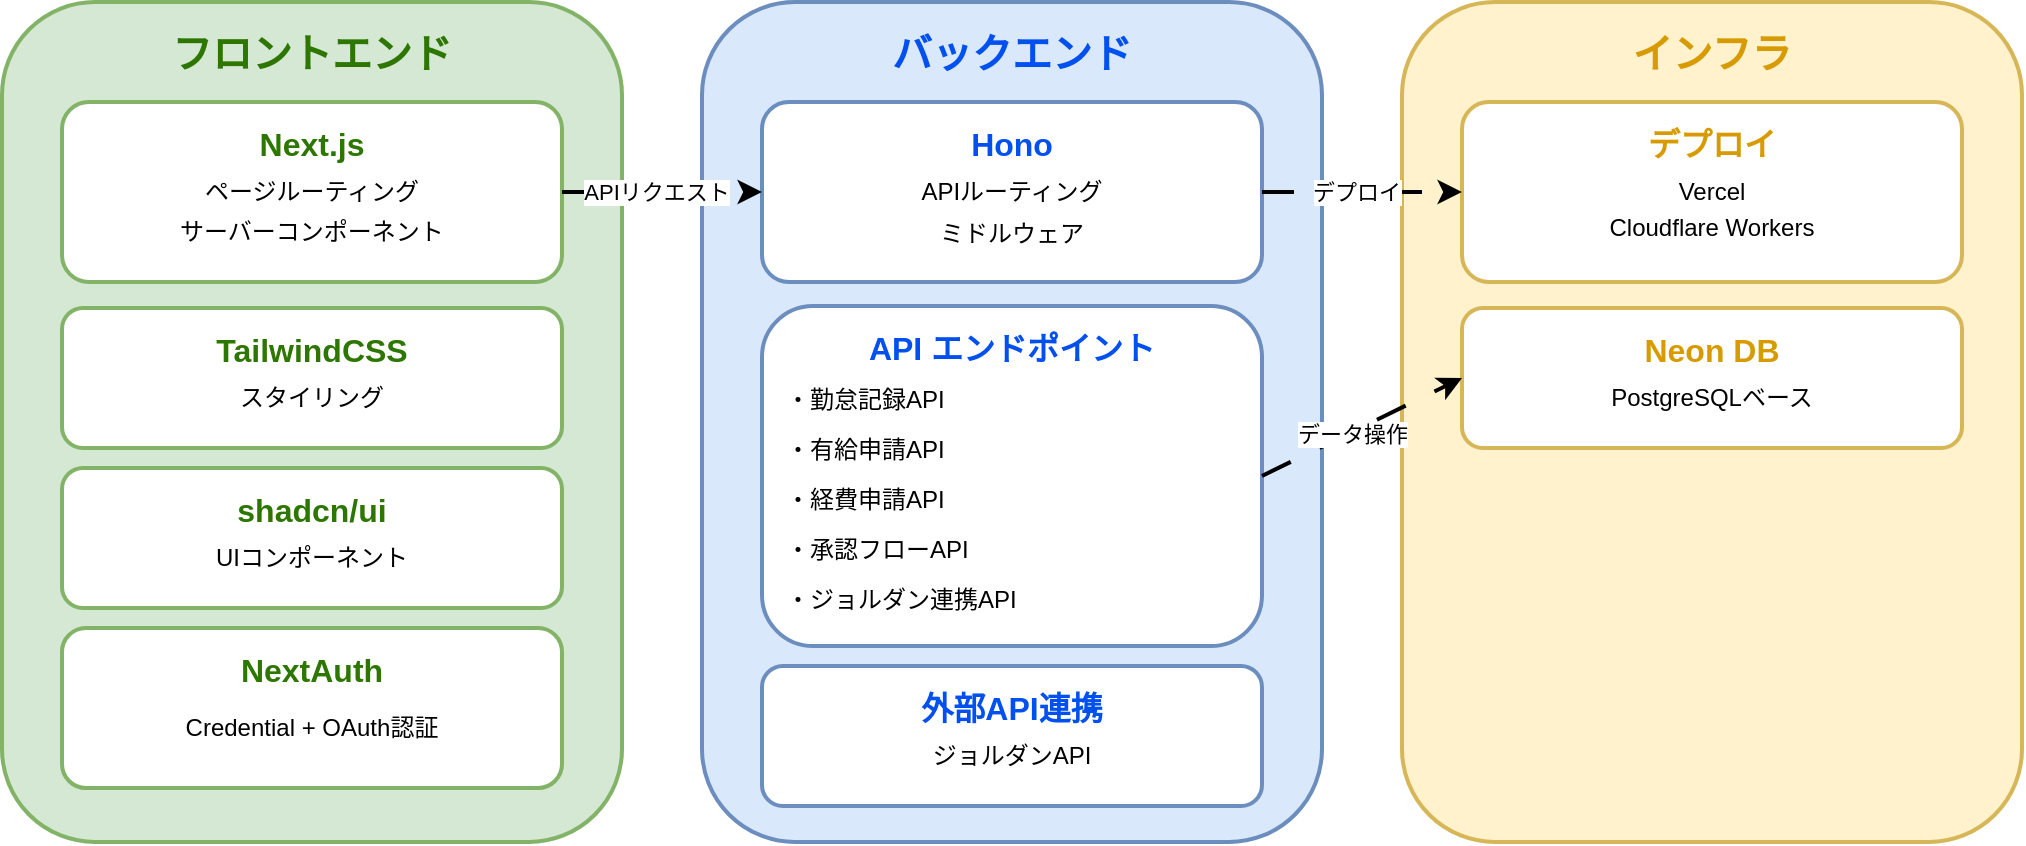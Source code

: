 <mxfile>
    <diagram id="attendance_system_architecture" name="勤怠管理システム アーキテクチャ">
        <mxGraphModel dx="1392" dy="607" grid="1" gridSize="10" guides="1" tooltips="1" connect="0" arrows="1" fold="1" page="1" pageScale="1" pageWidth="1169" pageHeight="827" math="0" shadow="0">
            <root>
                <mxCell id="0"/>
                <mxCell id="1" parent="0"/>
                <mxCell id="frontend_container" value="" style="rounded=1;whiteSpace=wrap;html=1;fillColor=#d5e8d4;strokeColor=#82b366;strokeWidth=2;" parent="1" vertex="1">
                    <mxGeometry x="80" y="10" width="310" height="420" as="geometry"/>
                </mxCell>
                <mxCell id="frontend_title" value="フロントエンド" style="text;html=1;strokeColor=none;fillColor=none;align=center;verticalAlign=middle;whiteSpace=wrap;rounded=0;fontSize=20;fontStyle=1;fontColor=#2D7600;" parent="1" vertex="1">
                    <mxGeometry x="155" y="20" width="160" height="30" as="geometry"/>
                </mxCell>
                <mxCell id="backend_container" value="" style="rounded=1;whiteSpace=wrap;html=1;fillColor=#dae8fc;strokeColor=#6c8ebf;strokeWidth=2;" parent="1" vertex="1">
                    <mxGeometry x="430" y="10" width="310" height="420" as="geometry"/>
                </mxCell>
                <mxCell id="backend_title" value="バックエンド" style="text;html=1;strokeColor=none;fillColor=none;align=center;verticalAlign=middle;whiteSpace=wrap;rounded=0;fontSize=20;fontStyle=1;fontColor=#0050ef;" parent="1" vertex="1">
                    <mxGeometry x="505" y="20" width="160" height="30" as="geometry"/>
                </mxCell>
                <mxCell id="infra_container" value="" style="rounded=1;whiteSpace=wrap;html=1;fillColor=#fff2cc;strokeColor=#d6b656;strokeWidth=2;" parent="1" vertex="1">
                    <mxGeometry x="780" y="10" width="310" height="420" as="geometry"/>
                </mxCell>
                <mxCell id="infra_title" value="インフラ" style="text;html=1;strokeColor=none;fillColor=none;align=center;verticalAlign=middle;whiteSpace=wrap;rounded=0;fontSize=20;fontStyle=1;fontColor=#D79B00;" parent="1" vertex="1">
                    <mxGeometry x="855" y="20" width="160" height="30" as="geometry"/>
                </mxCell>
                <mxCell id="next_js" value="Next.js" style="rounded=1;whiteSpace=wrap;html=1;fillColor=#ffffff;strokeColor=#82b366;strokeWidth=2;fontSize=16;fontStyle=1;verticalAlign=top;spacingTop=5;fontColor=#2D7600;" parent="1" vertex="1">
                    <mxGeometry x="110" y="60" width="250" height="90" as="geometry"/>
                </mxCell>
                <mxCell id="next_js_desc1" value="ページルーティング" style="text;html=1;strokeColor=none;fillColor=none;align=center;verticalAlign=middle;whiteSpace=wrap;rounded=0;" parent="1" vertex="1">
                    <mxGeometry x="155" y="95" width="160" height="20" as="geometry"/>
                </mxCell>
                <mxCell id="next_js_desc2" value="サーバーコンポーネント" style="text;html=1;strokeColor=none;fillColor=none;align=center;verticalAlign=middle;whiteSpace=wrap;rounded=0;" parent="1" vertex="1">
                    <mxGeometry x="155" y="115" width="160" height="20" as="geometry"/>
                </mxCell>
                <mxCell id="tailwind" value="TailwindCSS" style="rounded=1;whiteSpace=wrap;html=1;fillColor=#ffffff;strokeColor=#82b366;strokeWidth=2;fontSize=16;fontStyle=1;verticalAlign=top;spacingTop=5;fontColor=#2D7600;" parent="1" vertex="1">
                    <mxGeometry x="110" y="163" width="250" height="70" as="geometry"/>
                </mxCell>
                <mxCell id="tailwind_desc" value="スタイリング" style="text;html=1;strokeColor=none;fillColor=none;align=center;verticalAlign=middle;whiteSpace=wrap;rounded=0;" parent="1" vertex="1">
                    <mxGeometry x="155" y="198" width="160" height="20" as="geometry"/>
                </mxCell>
                <mxCell id="shadcn" value="shadcn/ui" style="rounded=1;whiteSpace=wrap;html=1;fillColor=#ffffff;strokeColor=#82b366;strokeWidth=2;fontSize=16;fontStyle=1;verticalAlign=top;spacingTop=5;fontColor=#2D7600;" parent="1" vertex="1">
                    <mxGeometry x="110" y="243" width="250" height="70" as="geometry"/>
                </mxCell>
                <mxCell id="shadcn_desc" value="UIコンポーネント" style="text;html=1;strokeColor=none;fillColor=none;align=center;verticalAlign=middle;whiteSpace=wrap;rounded=0;" parent="1" vertex="1">
                    <mxGeometry x="155" y="278" width="160" height="20" as="geometry"/>
                </mxCell>
                <mxCell id="nextauth" value="NextAuth" style="rounded=1;whiteSpace=wrap;html=1;fillColor=#ffffff;strokeColor=#82b366;strokeWidth=2;fontSize=16;fontStyle=1;verticalAlign=top;spacingTop=5;fontColor=#2D7600;" parent="1" vertex="1">
                    <mxGeometry x="110" y="323" width="250" height="80" as="geometry"/>
                </mxCell>
                <mxCell id="nextauth_desc" value="Credential + OAuth認証" style="text;html=1;strokeColor=none;fillColor=none;align=center;verticalAlign=middle;whiteSpace=wrap;rounded=0;" parent="1" vertex="1">
                    <mxGeometry x="155" y="363" width="160" height="20" as="geometry"/>
                </mxCell>
                <mxCell id="hono" value="Hono" style="rounded=1;whiteSpace=wrap;html=1;fillColor=#ffffff;strokeColor=#6c8ebf;strokeWidth=2;fontSize=16;fontStyle=1;verticalAlign=top;spacingTop=5;fontColor=#0050ef;" parent="1" vertex="1">
                    <mxGeometry x="460" y="60" width="250" height="90" as="geometry"/>
                </mxCell>
                <mxCell id="hono_desc1" value="APIルーティング" style="text;html=1;strokeColor=none;fillColor=none;align=center;verticalAlign=middle;whiteSpace=wrap;rounded=0;" parent="1" vertex="1">
                    <mxGeometry x="505" y="95" width="160" height="20" as="geometry"/>
                </mxCell>
                <mxCell id="hono_desc2" value="ミドルウェア" style="text;html=1;strokeColor=none;fillColor=none;align=center;verticalAlign=middle;whiteSpace=wrap;rounded=0;" parent="1" vertex="1">
                    <mxGeometry x="505" y="116" width="160" height="20" as="geometry"/>
                </mxCell>
                <mxCell id="api_endpoints" value="API エンドポイント" style="rounded=1;whiteSpace=wrap;html=1;fillColor=#ffffff;strokeColor=#6c8ebf;strokeWidth=2;fontSize=16;fontStyle=1;verticalAlign=top;spacingTop=5;fontColor=#0050ef;align=center;" parent="1" vertex="1">
                    <mxGeometry x="460" y="162" width="250" height="170" as="geometry"/>
                </mxCell>
                <mxCell id="api_attendance" value="・勤怠記録API" style="text;html=1;strokeColor=none;fillColor=none;align=left;verticalAlign=middle;whiteSpace=wrap;rounded=0;" parent="1" vertex="1">
                    <mxGeometry x="470" y="199" width="230" height="20" as="geometry"/>
                </mxCell>
                <mxCell id="api_leave" value="・有給申請API" style="text;html=1;strokeColor=none;fillColor=none;align=left;verticalAlign=middle;whiteSpace=wrap;rounded=0;" parent="1" vertex="1">
                    <mxGeometry x="470" y="224" width="230" height="20" as="geometry"/>
                </mxCell>
                <mxCell id="api_expense" value="・経費申請API" style="text;html=1;strokeColor=none;fillColor=none;align=left;verticalAlign=middle;whiteSpace=wrap;rounded=0;" parent="1" vertex="1">
                    <mxGeometry x="470" y="249" width="230" height="20" as="geometry"/>
                </mxCell>
                <mxCell id="api_approval" value="・承認フローAPI" style="text;html=1;strokeColor=none;fillColor=none;align=left;verticalAlign=middle;whiteSpace=wrap;rounded=0;" parent="1" vertex="1">
                    <mxGeometry x="470" y="274" width="230" height="20" as="geometry"/>
                </mxCell>
                <mxCell id="api_ekinet" value="・ジョルダン連携API" style="text;html=1;strokeColor=none;fillColor=none;align=left;verticalAlign=middle;whiteSpace=wrap;rounded=0;" parent="1" vertex="1">
                    <mxGeometry x="470" y="299" width="230" height="20" as="geometry"/>
                </mxCell>
                <mxCell id="ext_api" value="外部API連携" style="rounded=1;whiteSpace=wrap;html=1;fillColor=#ffffff;strokeColor=#6c8ebf;strokeWidth=2;fontSize=16;fontStyle=1;verticalAlign=top;spacingTop=5;fontColor=#0050ef;" parent="1" vertex="1">
                    <mxGeometry x="460" y="342" width="250" height="70" as="geometry"/>
                </mxCell>
                <mxCell id="ext_api_desc" value="ジョルダンAPI" style="text;html=1;strokeColor=none;fillColor=none;align=center;verticalAlign=middle;whiteSpace=wrap;rounded=0;" parent="1" vertex="1">
                    <mxGeometry x="505" y="377" width="160" height="20" as="geometry"/>
                </mxCell>
                <mxCell id="deployment" value="デプロイ" style="rounded=1;whiteSpace=wrap;html=1;fillColor=#ffffff;strokeColor=#d6b656;strokeWidth=2;fontSize=16;fontStyle=1;verticalAlign=top;spacingTop=5;fontColor=#D79B00;" parent="1" vertex="1">
                    <mxGeometry x="810" y="60" width="250" height="90" as="geometry"/>
                </mxCell>
                <mxCell id="deployment_desc1" value="Vercel" style="text;html=1;strokeColor=none;fillColor=none;align=center;verticalAlign=middle;whiteSpace=wrap;rounded=0;" parent="1" vertex="1">
                    <mxGeometry x="855" y="95" width="160" height="20" as="geometry"/>
                </mxCell>
                <mxCell id="deployment_desc2" value="Cloudflare Workers" style="text;html=1;strokeColor=none;fillColor=none;align=center;verticalAlign=middle;whiteSpace=wrap;rounded=0;" parent="1" vertex="1">
                    <mxGeometry x="855" y="113" width="160" height="20" as="geometry"/>
                </mxCell>
                <mxCell id="neondb" value="Neon DB" style="rounded=1;whiteSpace=wrap;html=1;fillColor=#ffffff;strokeColor=#d6b656;strokeWidth=2;fontSize=16;fontStyle=1;verticalAlign=top;spacingTop=5;fontColor=#D79B00;" parent="1" vertex="1">
                    <mxGeometry x="810" y="163" width="250" height="70" as="geometry"/>
                </mxCell>
                <mxCell id="neondb_desc" value="PostgreSQLベース" style="text;html=1;strokeColor=none;fillColor=none;align=center;verticalAlign=middle;whiteSpace=wrap;rounded=0;" parent="1" vertex="1">
                    <mxGeometry x="855" y="198" width="160" height="20" as="geometry"/>
                </mxCell>
                <mxCell id="fe_to_be" value="" style="endArrow=classic;html=1;rounded=0;entryX=0;entryY=0.5;entryDx=0;entryDy=0;exitX=1;exitY=0.5;exitDx=0;exitDy=0;dashed=1;dashPattern=8 8;strokeWidth=2;" parent="1" source="next_js" target="hono" edge="1">
                    <mxGeometry width="50" height="50" relative="1" as="geometry">
                        <mxPoint x="370" y="100" as="sourcePoint"/>
                        <mxPoint x="450" y="100" as="targetPoint"/>
                    </mxGeometry>
                </mxCell>
                <mxCell id="fe_to_be_text" value="APIリクエスト" style="edgeLabel;html=1;align=center;verticalAlign=middle;resizable=0;points=[];" parent="fe_to_be" vertex="1" connectable="0">
                    <mxGeometry x="-0.061" y="-1" relative="1" as="geometry">
                        <mxPoint y="-1" as="offset"/>
                    </mxGeometry>
                </mxCell>
                <mxCell id="be_to_deploy" value="" style="endArrow=classic;html=1;rounded=0;entryX=0;entryY=0.5;entryDx=0;entryDy=0;exitX=1;exitY=0.5;exitDx=0;exitDy=0;dashed=1;dashPattern=8 8;strokeWidth=2;" parent="1" source="hono" target="deployment" edge="1">
                    <mxGeometry width="50" height="50" relative="1" as="geometry">
                        <mxPoint x="720" y="100" as="sourcePoint"/>
                        <mxPoint x="800" y="100" as="targetPoint"/>
                    </mxGeometry>
                </mxCell>
                <mxCell id="be_to_deploy_text" value="デプロイ" style="edgeLabel;html=1;align=center;verticalAlign=middle;resizable=0;points=[];" parent="be_to_deploy" vertex="1" connectable="0">
                    <mxGeometry x="-0.061" y="-1" relative="1" as="geometry">
                        <mxPoint y="-1" as="offset"/>
                    </mxGeometry>
                </mxCell>
                <mxCell id="be_to_db" value="" style="endArrow=classic;html=1;rounded=0;entryX=0;entryY=0.5;entryDx=0;entryDy=0;exitX=1;exitY=0.5;exitDx=0;exitDy=0;dashed=1;dashPattern=8 8;strokeWidth=2;" parent="1" source="api_endpoints" target="neondb" edge="1">
                    <mxGeometry width="50" height="50" relative="1" as="geometry">
                        <mxPoint x="720" y="250" as="sourcePoint"/>
                        <mxPoint x="800" y="250" as="targetPoint"/>
                    </mxGeometry>
                </mxCell>
                <mxCell id="be_to_db_text" value="データ操作" style="edgeLabel;html=1;align=center;verticalAlign=middle;resizable=0;points=[];" parent="be_to_db" vertex="1" connectable="0">
                    <mxGeometry x="-0.121" y="-1" relative="1" as="geometry">
                        <mxPoint y="-1" as="offset"/>
                    </mxGeometry>
                </mxCell>
            </root>
        </mxGraphModel>
    </diagram>
</mxfile>